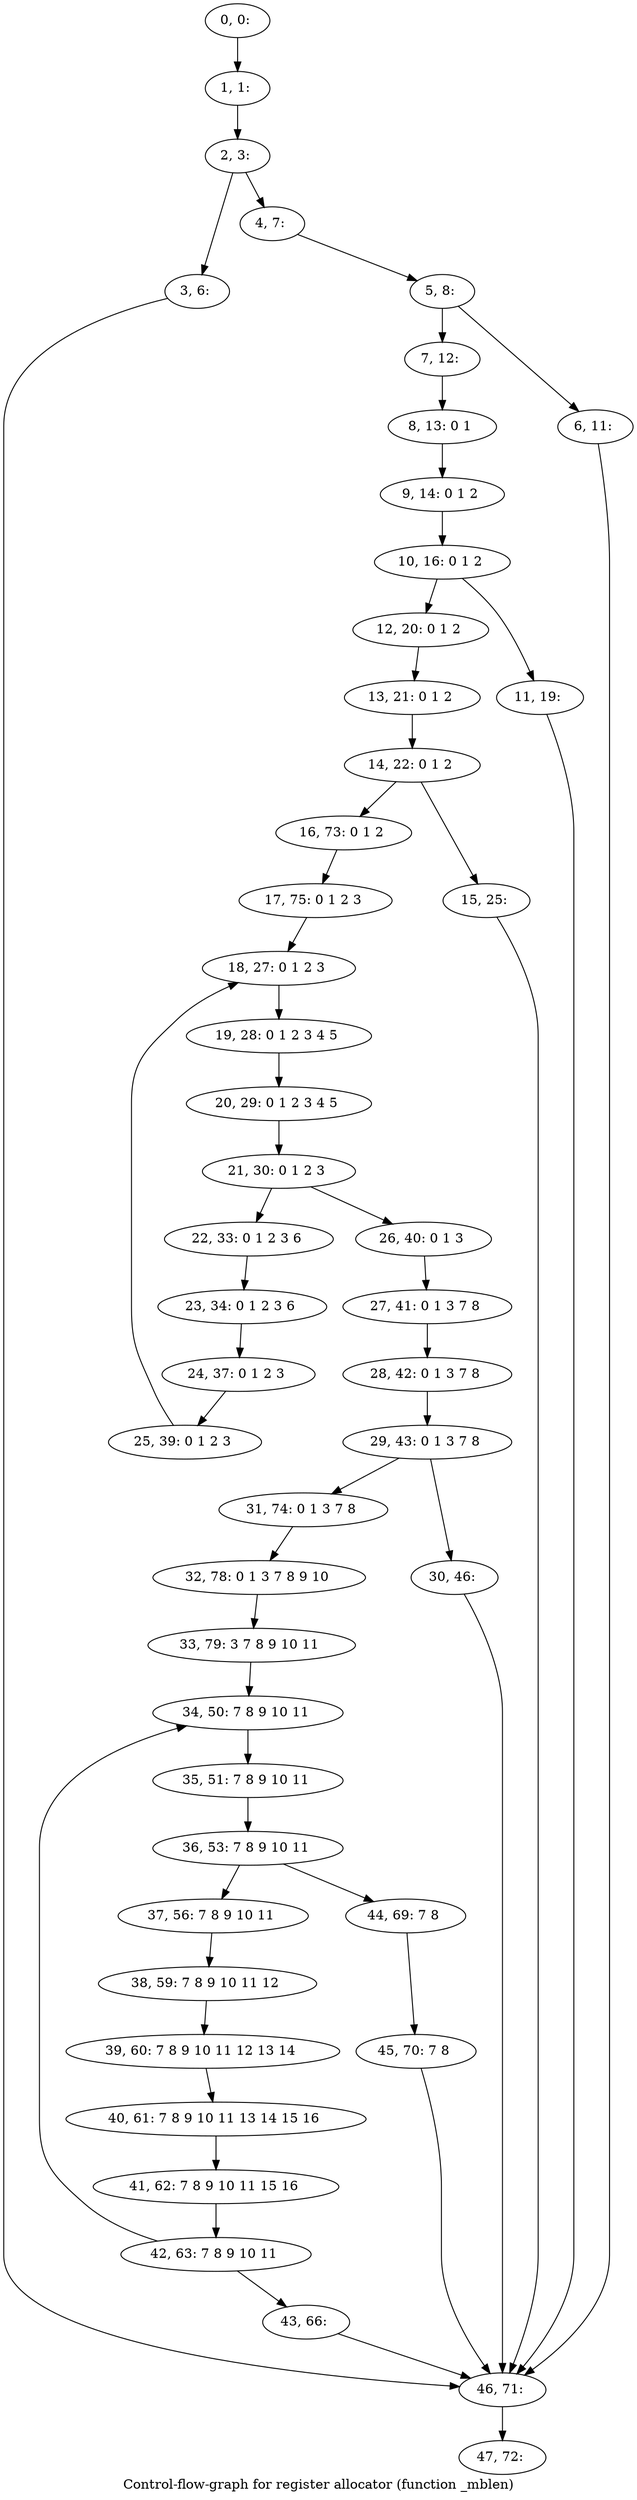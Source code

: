 digraph G {
graph [label="Control-flow-graph for register allocator (function _mblen)"]
0[label="0, 0: "];
1[label="1, 1: "];
2[label="2, 3: "];
3[label="3, 6: "];
4[label="4, 7: "];
5[label="5, 8: "];
6[label="6, 11: "];
7[label="7, 12: "];
8[label="8, 13: 0 1 "];
9[label="9, 14: 0 1 2 "];
10[label="10, 16: 0 1 2 "];
11[label="11, 19: "];
12[label="12, 20: 0 1 2 "];
13[label="13, 21: 0 1 2 "];
14[label="14, 22: 0 1 2 "];
15[label="15, 25: "];
16[label="16, 73: 0 1 2 "];
17[label="17, 75: 0 1 2 3 "];
18[label="18, 27: 0 1 2 3 "];
19[label="19, 28: 0 1 2 3 4 5 "];
20[label="20, 29: 0 1 2 3 4 5 "];
21[label="21, 30: 0 1 2 3 "];
22[label="22, 33: 0 1 2 3 6 "];
23[label="23, 34: 0 1 2 3 6 "];
24[label="24, 37: 0 1 2 3 "];
25[label="25, 39: 0 1 2 3 "];
26[label="26, 40: 0 1 3 "];
27[label="27, 41: 0 1 3 7 8 "];
28[label="28, 42: 0 1 3 7 8 "];
29[label="29, 43: 0 1 3 7 8 "];
30[label="30, 46: "];
31[label="31, 74: 0 1 3 7 8 "];
32[label="32, 78: 0 1 3 7 8 9 10 "];
33[label="33, 79: 3 7 8 9 10 11 "];
34[label="34, 50: 7 8 9 10 11 "];
35[label="35, 51: 7 8 9 10 11 "];
36[label="36, 53: 7 8 9 10 11 "];
37[label="37, 56: 7 8 9 10 11 "];
38[label="38, 59: 7 8 9 10 11 12 "];
39[label="39, 60: 7 8 9 10 11 12 13 14 "];
40[label="40, 61: 7 8 9 10 11 13 14 15 16 "];
41[label="41, 62: 7 8 9 10 11 15 16 "];
42[label="42, 63: 7 8 9 10 11 "];
43[label="43, 66: "];
44[label="44, 69: 7 8 "];
45[label="45, 70: 7 8 "];
46[label="46, 71: "];
47[label="47, 72: "];
0->1 ;
1->2 ;
2->3 ;
2->4 ;
3->46 ;
4->5 ;
5->6 ;
5->7 ;
6->46 ;
7->8 ;
8->9 ;
9->10 ;
10->11 ;
10->12 ;
11->46 ;
12->13 ;
13->14 ;
14->15 ;
14->16 ;
15->46 ;
16->17 ;
17->18 ;
18->19 ;
19->20 ;
20->21 ;
21->22 ;
21->26 ;
22->23 ;
23->24 ;
24->25 ;
25->18 ;
26->27 ;
27->28 ;
28->29 ;
29->30 ;
29->31 ;
30->46 ;
31->32 ;
32->33 ;
33->34 ;
34->35 ;
35->36 ;
36->37 ;
36->44 ;
37->38 ;
38->39 ;
39->40 ;
40->41 ;
41->42 ;
42->43 ;
42->34 ;
43->46 ;
44->45 ;
45->46 ;
46->47 ;
}

